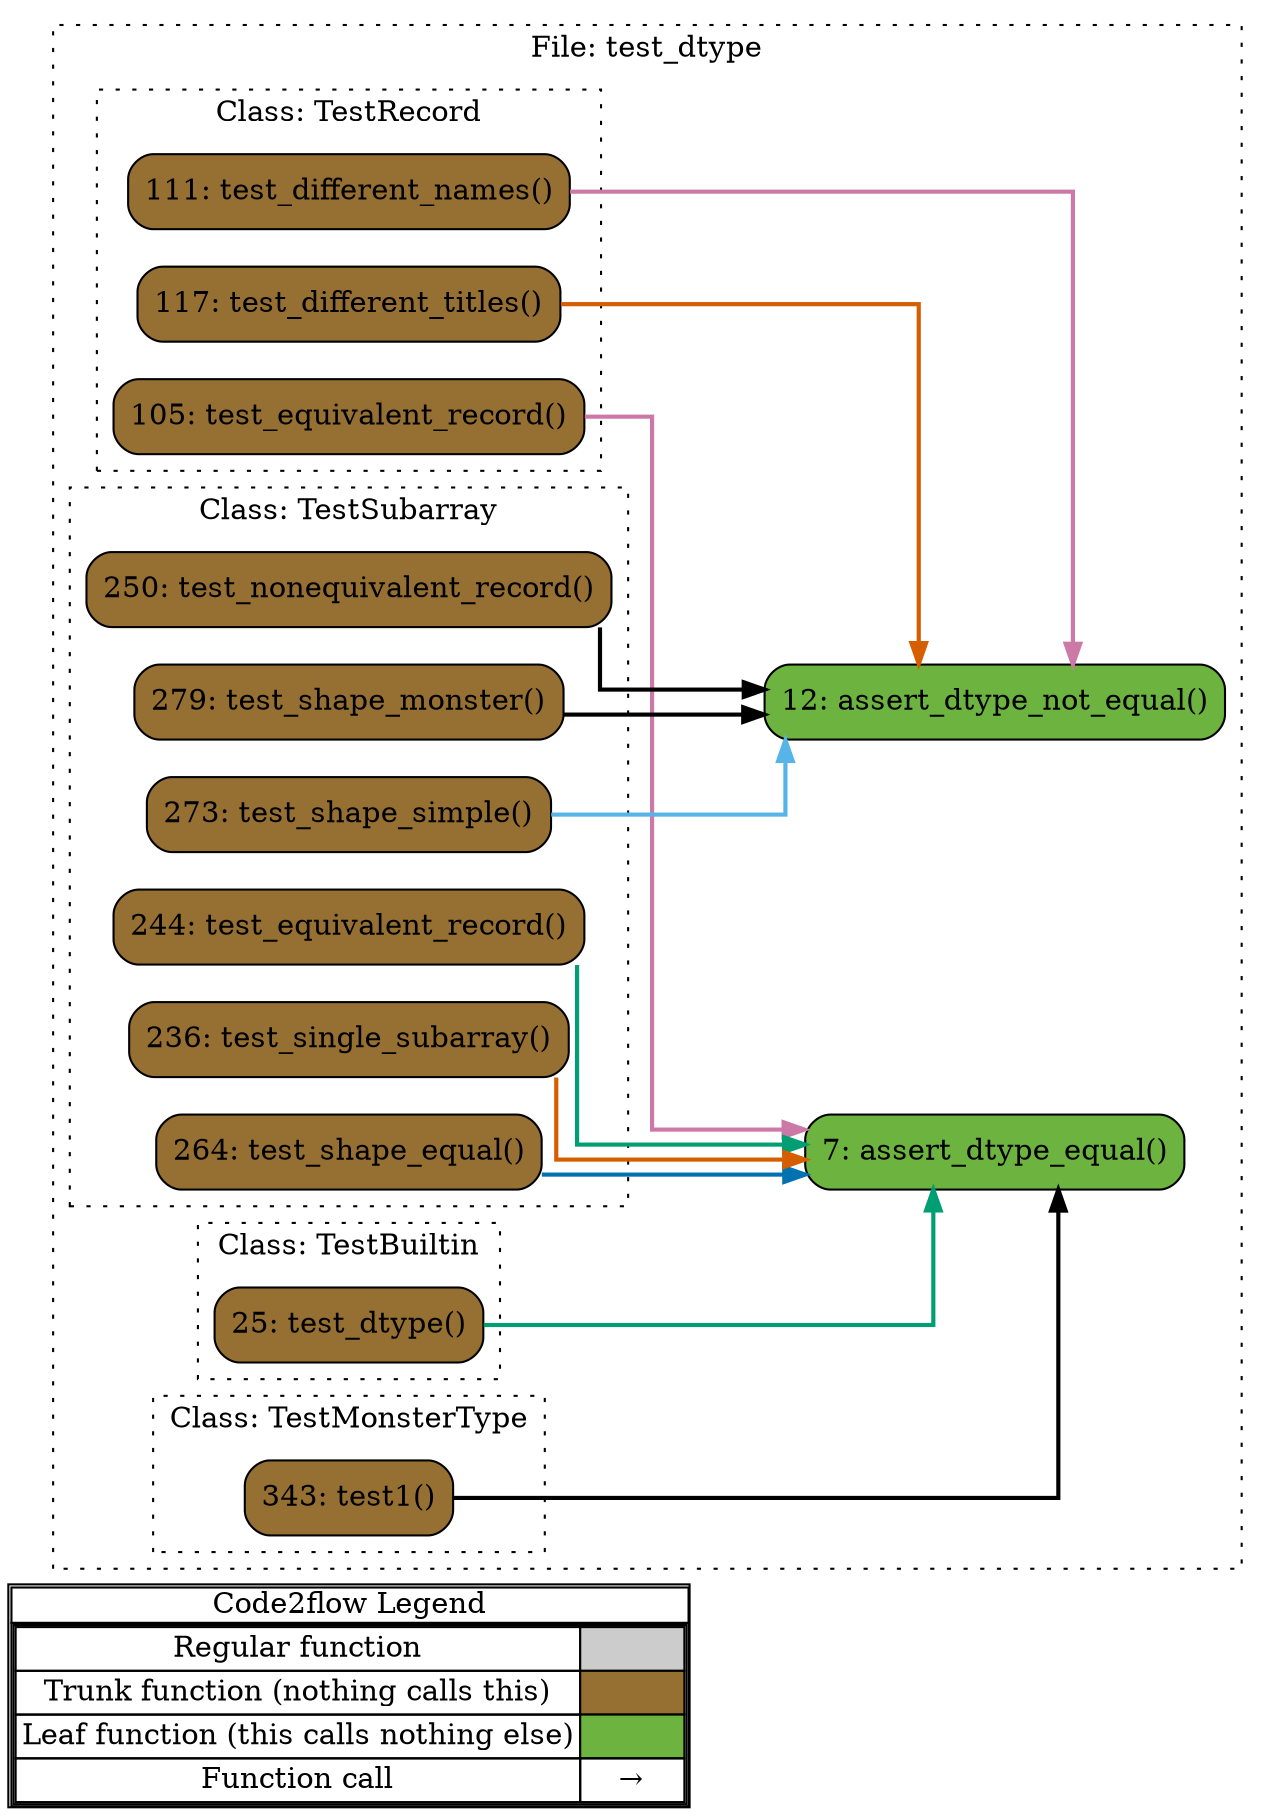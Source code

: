 digraph G {
concentrate=true;
splines="ortho";
rankdir="LR";
subgraph legend{
    rank = min;
    label = "legend";
    Legend [shape=none, margin=0, label = <
        <table cellspacing="0" cellpadding="0" border="1"><tr><td>Code2flow Legend</td></tr><tr><td>
        <table cellspacing="0">
        <tr><td>Regular function</td><td width="50px" bgcolor='#cccccc'></td></tr>
        <tr><td>Trunk function (nothing calls this)</td><td bgcolor='#966F33'></td></tr>
        <tr><td>Leaf function (this calls nothing else)</td><td bgcolor='#6db33f'></td></tr>
        <tr><td>Function call</td><td><font color='black'>&#8594;</font></td></tr>
        </table></td></tr></table>
        >];
}node_9724051b [label="25: test_dtype()" name="test_dtype::TestBuiltin.test_dtype" shape="rect" style="rounded,filled" fillcolor="#966F33" ];
node_7b7a8358 [label="343: test1()" name="test_dtype::TestMonsterType.test1" shape="rect" style="rounded,filled" fillcolor="#966F33" ];
node_9536e2c7 [label="111: test_different_names()" name="test_dtype::TestRecord.test_different_names" shape="rect" style="rounded,filled" fillcolor="#966F33" ];
node_b685954e [label="117: test_different_titles()" name="test_dtype::TestRecord.test_different_titles" shape="rect" style="rounded,filled" fillcolor="#966F33" ];
node_184ed8e7 [label="105: test_equivalent_record()" name="test_dtype::TestRecord.test_equivalent_record" shape="rect" style="rounded,filled" fillcolor="#966F33" ];
node_edf9b0db [label="244: test_equivalent_record()" name="test_dtype::TestSubarray.test_equivalent_record" shape="rect" style="rounded,filled" fillcolor="#966F33" ];
node_0e192d08 [label="250: test_nonequivalent_record()" name="test_dtype::TestSubarray.test_nonequivalent_record" shape="rect" style="rounded,filled" fillcolor="#966F33" ];
node_c6ea0aad [label="264: test_shape_equal()" name="test_dtype::TestSubarray.test_shape_equal" shape="rect" style="rounded,filled" fillcolor="#966F33" ];
node_d98fcff0 [label="279: test_shape_monster()" name="test_dtype::TestSubarray.test_shape_monster" shape="rect" style="rounded,filled" fillcolor="#966F33" ];
node_5057a0e2 [label="273: test_shape_simple()" name="test_dtype::TestSubarray.test_shape_simple" shape="rect" style="rounded,filled" fillcolor="#966F33" ];
node_2c382e76 [label="236: test_single_subarray()" name="test_dtype::TestSubarray.test_single_subarray" shape="rect" style="rounded,filled" fillcolor="#966F33" ];
node_c667d348 [label="7: assert_dtype_equal()" name="test_dtype::assert_dtype_equal" shape="rect" style="rounded,filled" fillcolor="#6db33f" ];
node_20c8d9b5 [label="12: assert_dtype_not_equal()" name="test_dtype::assert_dtype_not_equal" shape="rect" style="rounded,filled" fillcolor="#6db33f" ];
node_9724051b -> node_c667d348 [color="#009E73" penwidth="2"];
node_9724051b -> node_c667d348 [color="#009E73" penwidth="2"];
node_7b7a8358 -> node_c667d348 [color="#000000" penwidth="2"];
node_7b7a8358 -> node_c667d348 [color="#000000" penwidth="2"];
node_9536e2c7 -> node_20c8d9b5 [color="#CC79A7" penwidth="2"];
node_b685954e -> node_20c8d9b5 [color="#D55E00" penwidth="2"];
node_184ed8e7 -> node_c667d348 [color="#CC79A7" penwidth="2"];
node_edf9b0db -> node_c667d348 [color="#009E73" penwidth="2"];
node_0e192d08 -> node_20c8d9b5 [color="#000000" penwidth="2"];
node_0e192d08 -> node_20c8d9b5 [color="#000000" penwidth="2"];
node_0e192d08 -> node_20c8d9b5 [color="#000000" penwidth="2"];
node_c6ea0aad -> node_c667d348 [color="#0072B2" penwidth="2"];
node_c6ea0aad -> node_c667d348 [color="#0072B2" penwidth="2"];
node_c6ea0aad -> node_c667d348 [color="#0072B2" penwidth="2"];
node_c6ea0aad -> node_c667d348 [color="#0072B2" penwidth="2"];
node_c6ea0aad -> node_c667d348 [color="#0072B2" penwidth="2"];
node_d98fcff0 -> node_20c8d9b5 [color="#000000" penwidth="2"];
node_d98fcff0 -> node_20c8d9b5 [color="#000000" penwidth="2"];
node_d98fcff0 -> node_20c8d9b5 [color="#000000" penwidth="2"];
node_d98fcff0 -> node_20c8d9b5 [color="#000000" penwidth="2"];
node_5057a0e2 -> node_20c8d9b5 [color="#56B4E9" penwidth="2"];
node_5057a0e2 -> node_20c8d9b5 [color="#56B4E9" penwidth="2"];
node_5057a0e2 -> node_20c8d9b5 [color="#56B4E9" penwidth="2"];
node_2c382e76 -> node_c667d348 [color="#D55E00" penwidth="2"];
subgraph cluster_b2a7d8a6 {
    node_c667d348 node_20c8d9b5;
    label="File: test_dtype";
    name="test_dtype";
    style="filled";
    graph[style=dotted];
    subgraph cluster_3a983f7c {
        node_9724051b;
        label="Class: TestBuiltin";
        name="TestBuiltin";
        style="filled";
        graph[style=dotted];
    };
    subgraph cluster_18e176f4 {
        node_184ed8e7 node_9536e2c7 node_b685954e;
        label="Class: TestRecord";
        name="TestRecord";
        style="filled";
        graph[style=dotted];
    };
    subgraph cluster_9d5d4d93 {
        node_2c382e76 node_edf9b0db node_0e192d08 node_c6ea0aad node_5057a0e2 node_d98fcff0;
        label="Class: TestSubarray";
        name="TestSubarray";
        style="filled";
        graph[style=dotted];
    };
    subgraph cluster_ebbb6d1d {
        node_7b7a8358;
        label="Class: TestMonsterType";
        name="TestMonsterType";
        style="filled";
        graph[style=dotted];
    };
};
}
